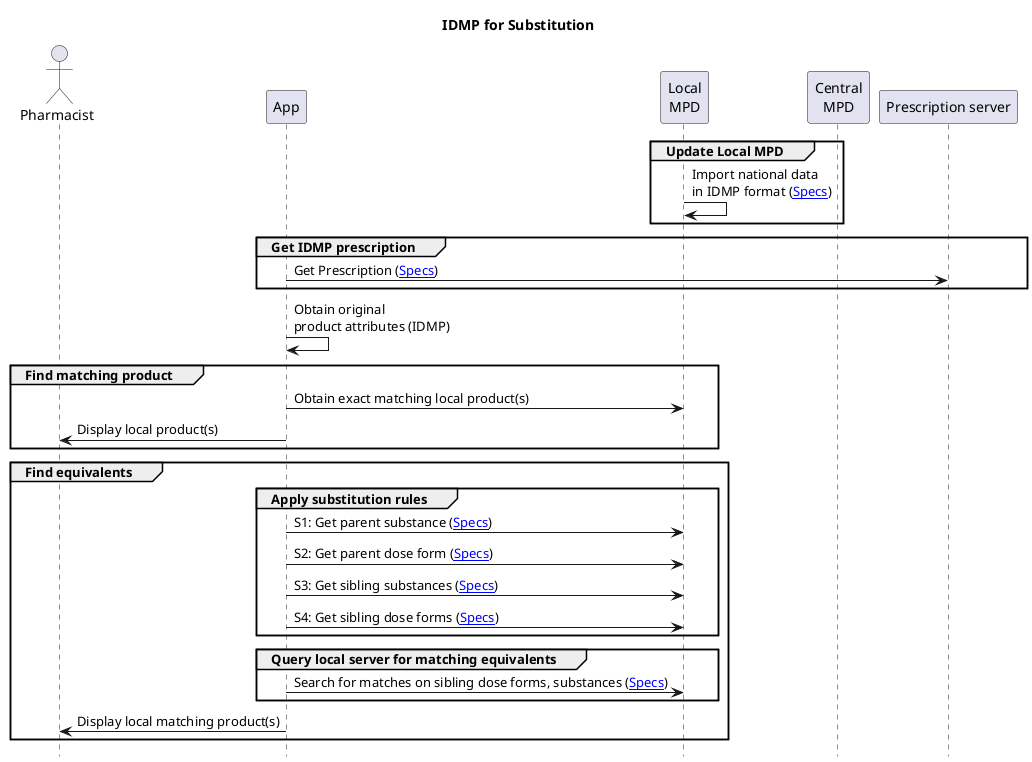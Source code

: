 @startuml
hide footbox
title IDMP for Substitution
actor Pharmacist
participant App
participant "Local\nMPD" as MPD
participant "Central\nMPD" as CMPD
participant "Prescription server" as Presc



group Update Local MPD
  MPD -> MPD : Import national data \nin IDMP format ([[./spec5.html Specs]])
end

'group Sync MPDs
'  MPD -> CMPD : Request updates for product data ([[http://google.com Specs]])
'end

group Get IDMP prescription
  App -> Presc : Get Prescription ([[http://google.com Specs]])
end


App -> App : Obtain original\nproduct attributes (IDMP)

group Find matching product
  App -> MPD : Obtain exact matching local product(s)
  App -> Pharmacist : Display local product(s)
end

group Find equivalents

group Apply substitution rules
  App -> MPD : S1: Get parent substance ([[./spec1.html Specs]])
  App -> MPD : S2: Get parent dose form ([[./spec2.html Specs]])
  App -> MPD : S3: Get sibling substances ([[./spec3.html Specs]])
  App -> MPD : S4: Get sibling dose forms ([[./spec4.html Specs]])
end

group Query local server for matching equivalents
  App -> MPD: Search for matches on sibling dose forms, substances ([[./spec6.html Specs]])
end
  App -> Pharmacist : Display local matching product(s)



end



@enduml
